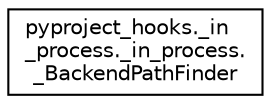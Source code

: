 digraph "Graphical Class Hierarchy"
{
 // LATEX_PDF_SIZE
  edge [fontname="Helvetica",fontsize="10",labelfontname="Helvetica",labelfontsize="10"];
  node [fontname="Helvetica",fontsize="10",shape=record];
  rankdir="LR";
  Node0 [label="pyproject_hooks._in\l_process._in_process.\l_BackendPathFinder",height=0.2,width=0.4,color="black", fillcolor="white", style="filled",URL="$classpyproject__hooks_1_1__in__process_1_1__in__process_1_1__BackendPathFinder.html",tooltip=" "];
}
